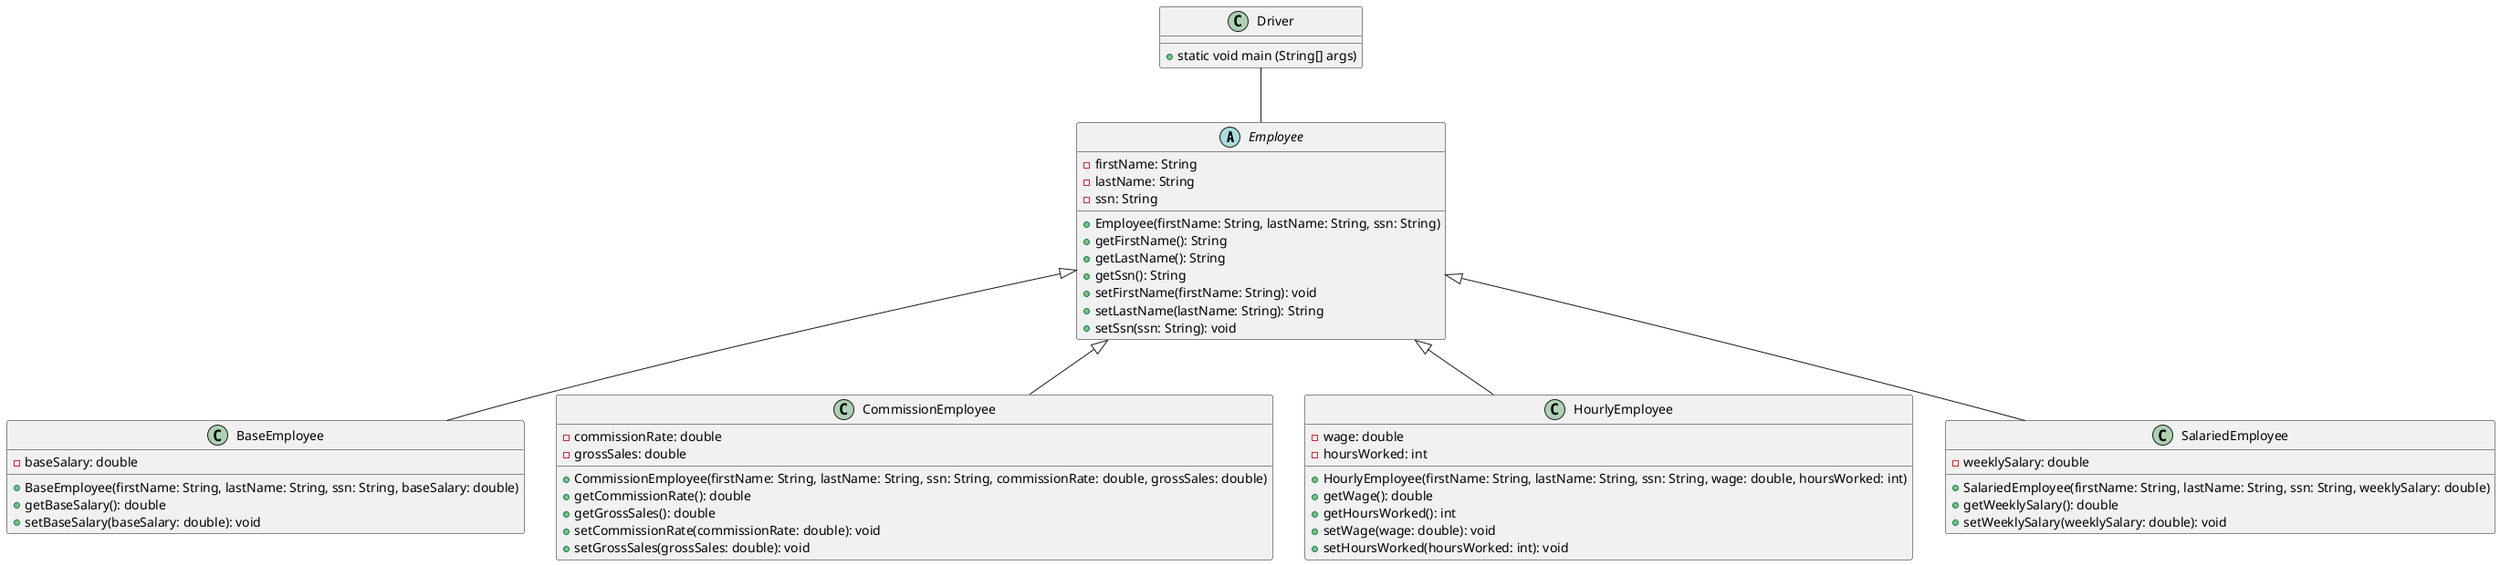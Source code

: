 @startuml

Employee <|-- BaseEmployee
Employee <|-- CommissionEmployee
Employee <|-- HourlyEmployee
Employee <|-- SalariedEmployee
Driver -- Employee

class Driver {
    +static void main (String[] args)
}

abstract class Employee {
    -firstName: String
    -lastName: String
    -ssn: String

    +Employee(firstName: String, lastName: String, ssn: String)
    +getFirstName(): String
    +getLastName(): String
    +getSsn(): String
    +setFirstName(firstName: String): void
    +setLastName(lastName: String): String
    +setSsn(ssn: String): void
}

class BaseEmployee {
    -baseSalary: double
    +BaseEmployee(firstName: String, lastName: String, ssn: String, baseSalary: double)
    +getBaseSalary(): double
    +setBaseSalary(baseSalary: double): void
}

class CommissionEmployee {
    -commissionRate: double
    -grossSales: double

    +CommissionEmployee(firstName: String, lastName: String, ssn: String, commissionRate: double, grossSales: double)
    +getCommissionRate(): double
    +getGrossSales(): double
    +setCommissionRate(commissionRate: double): void
    +setGrossSales(grossSales: double): void
}

class HourlyEmployee {
    -wage: double
    -hoursWorked: int

    +HourlyEmployee(firstName: String, lastName: String, ssn: String, wage: double, hoursWorked: int)
    +getWage(): double
    +getHoursWorked(): int
    +setWage(wage: double): void
    +setHoursWorked(hoursWorked: int): void
}

class SalariedEmployee {
    -weeklySalary: double
    +SalariedEmployee(firstName: String, lastName: String, ssn: String, weeklySalary: double)
    +getWeeklySalary(): double
    +setWeeklySalary(weeklySalary: double): void
}

@enduml

